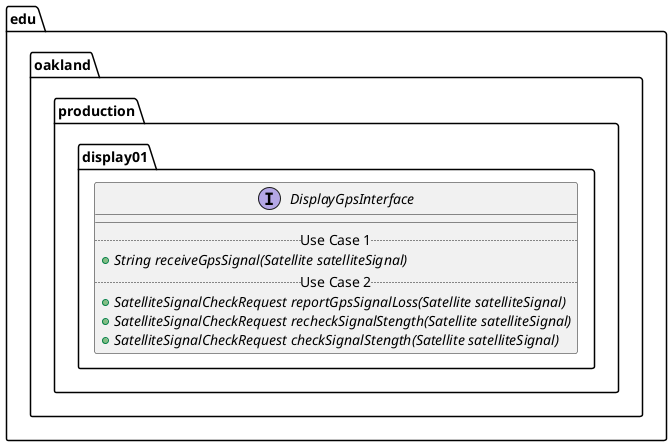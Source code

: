 @startuml DisplayGpsInterface

package edu.oakland.production.display01 {
    interface DisplayGpsInterface {
        __
        .. Use Case 1 ..
        {abstract} + String receiveGpsSignal(Satellite satelliteSignal)
        .. Use Case 2 ..
        {abstract} + SatelliteSignalCheckRequest reportGpsSignalLoss(Satellite satelliteSignal)
        {abstract} + SatelliteSignalCheckRequest recheckSignalStength(Satellite satelliteSignal)
        {abstract} + SatelliteSignalCheckRequest checkSignalStength(Satellite satelliteSignal)
    }
}

@enduml
